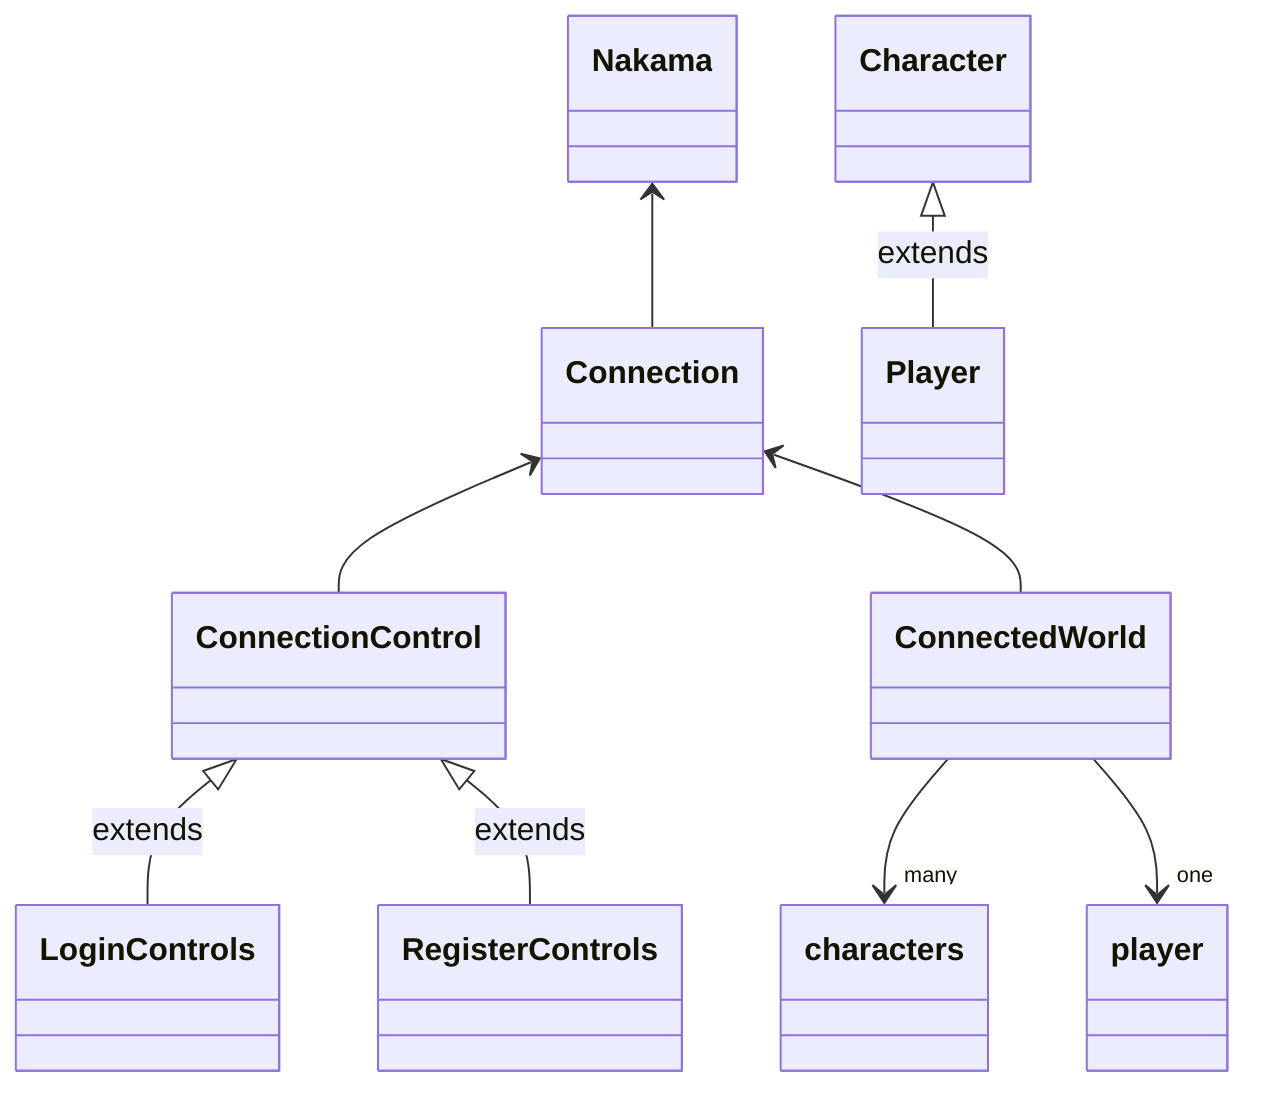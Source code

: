 classDiagram
	Nakama <-- Connection
	
	ConnectionControl <|-- LoginControls : extends
	ConnectionControl <|-- RegisterControls : extends
	
	Connection <-- ConnectionControl
	
	Character <|-- Player : extends
	
	Connection <-- ConnectedWorld
	
	ConnectedWorld --> "many" characters
	ConnectedWorld --> "one" player